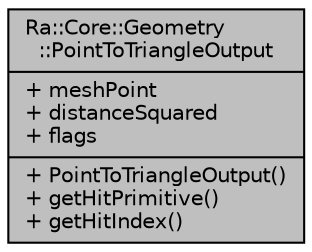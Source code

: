 digraph "Ra::Core::Geometry::PointToTriangleOutput"
{
 // INTERACTIVE_SVG=YES
 // LATEX_PDF_SIZE
  edge [fontname="Helvetica",fontsize="10",labelfontname="Helvetica",labelfontsize="10"];
  node [fontname="Helvetica",fontsize="10",shape=record];
  Node1 [label="{Ra::Core::Geometry\l::PointToTriangleOutput\n|+ meshPoint\l+ distanceSquared\l+ flags\l|+ PointToTriangleOutput()\l+ getHitPrimitive()\l+ getHitIndex()\l}",height=0.2,width=0.4,color="black", fillcolor="grey75", style="filled", fontcolor="black",tooltip="Structure holding the result of a point-to triangle distance query."];
}

